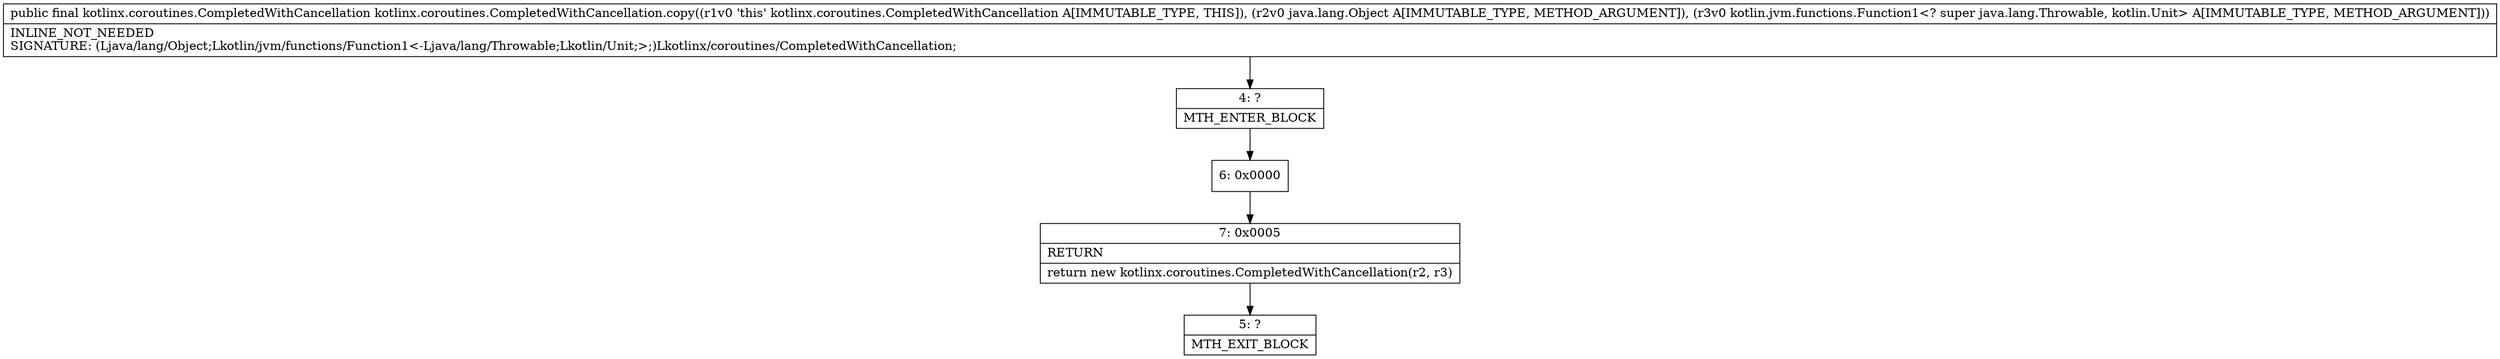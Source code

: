 digraph "CFG forkotlinx.coroutines.CompletedWithCancellation.copy(Ljava\/lang\/Object;Lkotlin\/jvm\/functions\/Function1;)Lkotlinx\/coroutines\/CompletedWithCancellation;" {
Node_4 [shape=record,label="{4\:\ ?|MTH_ENTER_BLOCK\l}"];
Node_6 [shape=record,label="{6\:\ 0x0000}"];
Node_7 [shape=record,label="{7\:\ 0x0005|RETURN\l|return new kotlinx.coroutines.CompletedWithCancellation(r2, r3)\l}"];
Node_5 [shape=record,label="{5\:\ ?|MTH_EXIT_BLOCK\l}"];
MethodNode[shape=record,label="{public final kotlinx.coroutines.CompletedWithCancellation kotlinx.coroutines.CompletedWithCancellation.copy((r1v0 'this' kotlinx.coroutines.CompletedWithCancellation A[IMMUTABLE_TYPE, THIS]), (r2v0 java.lang.Object A[IMMUTABLE_TYPE, METHOD_ARGUMENT]), (r3v0 kotlin.jvm.functions.Function1\<? super java.lang.Throwable, kotlin.Unit\> A[IMMUTABLE_TYPE, METHOD_ARGUMENT]))  | INLINE_NOT_NEEDED\lSIGNATURE: (Ljava\/lang\/Object;Lkotlin\/jvm\/functions\/Function1\<\-Ljava\/lang\/Throwable;Lkotlin\/Unit;\>;)Lkotlinx\/coroutines\/CompletedWithCancellation;\l}"];
MethodNode -> Node_4;Node_4 -> Node_6;
Node_6 -> Node_7;
Node_7 -> Node_5;
}

